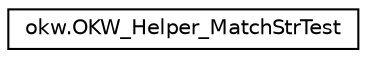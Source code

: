 digraph "Grafische Darstellung der Klassenhierarchie"
{
 // INTERACTIVE_SVG=YES
 // LATEX_PDF_SIZE
  edge [fontname="Helvetica",fontsize="10",labelfontname="Helvetica",labelfontsize="10"];
  node [fontname="Helvetica",fontsize="10",shape=record];
  rankdir="LR";
  Node0 [label="okw.OKW_Helper_MatchStrTest",height=0.2,width=0.4,color="black", fillcolor="white", style="filled",URL="$classokw_1_1_o_k_w___helper___match_str_test.html",tooltip=" "];
}
